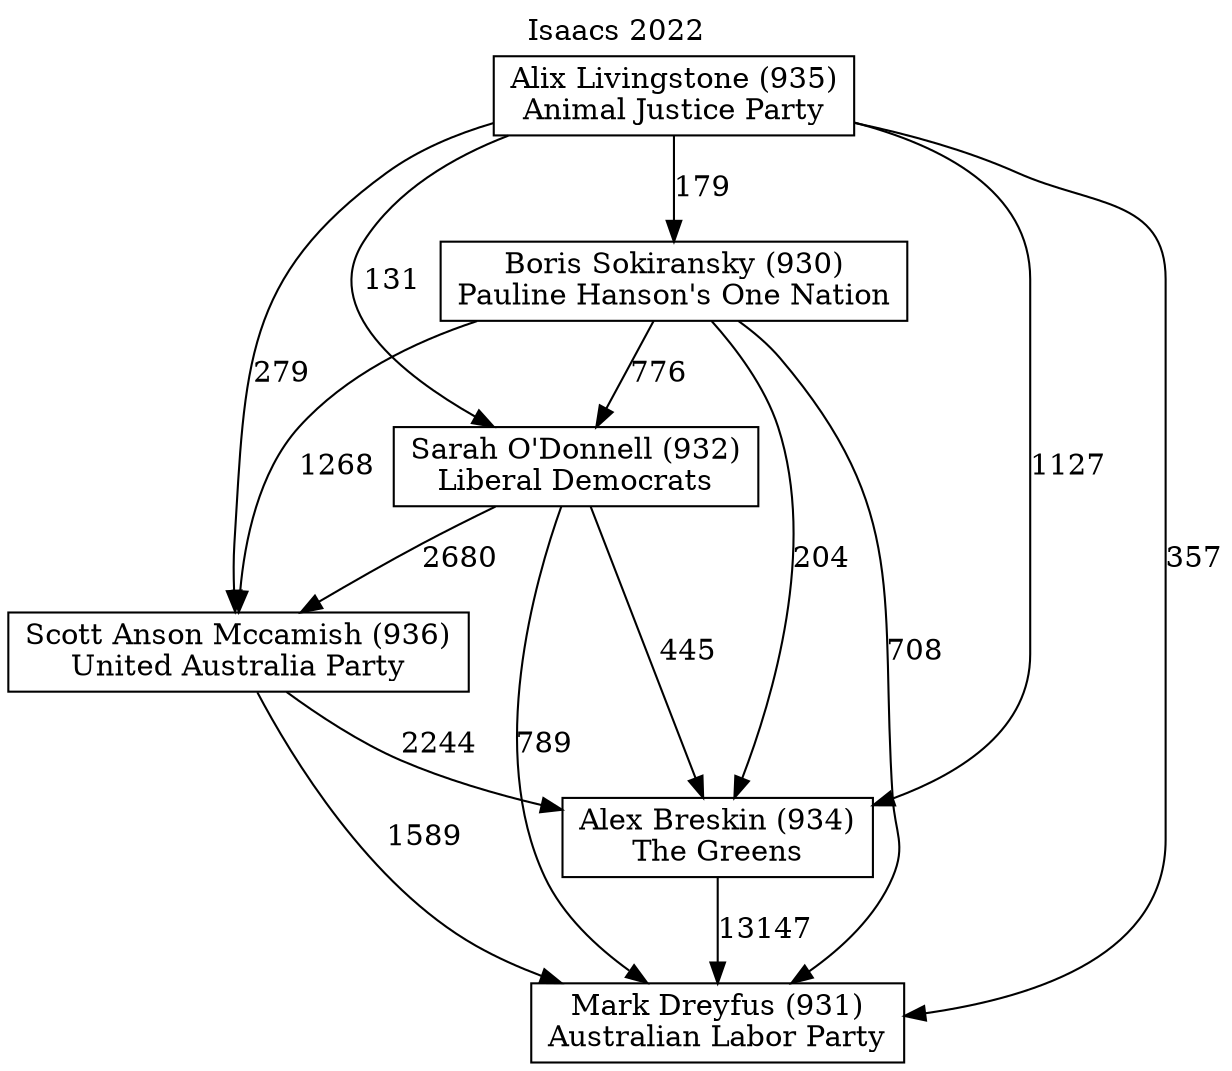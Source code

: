 // House preference flow
digraph "Mark Dreyfus (931)_Isaacs_2022" {
	graph [label="Isaacs 2022" labelloc=t mclimit=10]
	node [shape=box]
	"Alex Breskin (934)" [label="Alex Breskin (934)
The Greens"]
	"Alix Livingstone (935)" [label="Alix Livingstone (935)
Animal Justice Party"]
	"Boris Sokiransky (930)" [label="Boris Sokiransky (930)
Pauline Hanson's One Nation"]
	"Mark Dreyfus (931)" [label="Mark Dreyfus (931)
Australian Labor Party"]
	"Sarah O'Donnell (932)" [label="Sarah O'Donnell (932)
Liberal Democrats"]
	"Scott Anson Mccamish (936)" [label="Scott Anson Mccamish (936)
United Australia Party"]
	"Alex Breskin (934)" -> "Mark Dreyfus (931)" [label=13147]
	"Alix Livingstone (935)" -> "Alex Breskin (934)" [label=1127]
	"Alix Livingstone (935)" -> "Boris Sokiransky (930)" [label=179]
	"Alix Livingstone (935)" -> "Mark Dreyfus (931)" [label=357]
	"Alix Livingstone (935)" -> "Sarah O'Donnell (932)" [label=131]
	"Alix Livingstone (935)" -> "Scott Anson Mccamish (936)" [label=279]
	"Boris Sokiransky (930)" -> "Alex Breskin (934)" [label=204]
	"Boris Sokiransky (930)" -> "Mark Dreyfus (931)" [label=708]
	"Boris Sokiransky (930)" -> "Sarah O'Donnell (932)" [label=776]
	"Boris Sokiransky (930)" -> "Scott Anson Mccamish (936)" [label=1268]
	"Sarah O'Donnell (932)" -> "Alex Breskin (934)" [label=445]
	"Sarah O'Donnell (932)" -> "Mark Dreyfus (931)" [label=789]
	"Sarah O'Donnell (932)" -> "Scott Anson Mccamish (936)" [label=2680]
	"Scott Anson Mccamish (936)" -> "Alex Breskin (934)" [label=2244]
	"Scott Anson Mccamish (936)" -> "Mark Dreyfus (931)" [label=1589]
}
